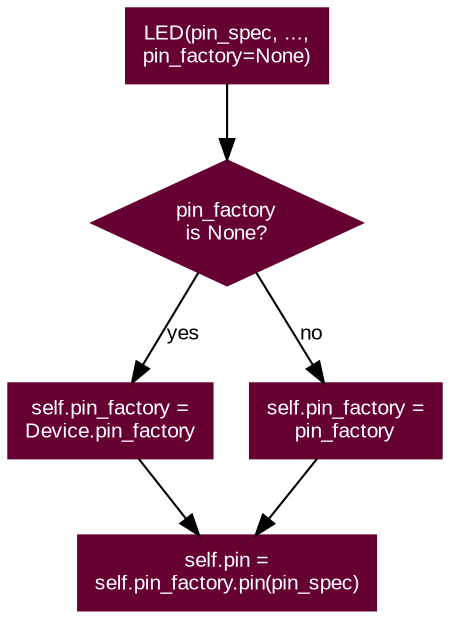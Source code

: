 /* vim: set et sw=4 sts=4: */

digraph device_pins {
    graph [rankdir=TB];
    node [shape=rect, style=filled, color="#660033", fontname=Arial, fontcolor="#ffffff", fontsize=10];
    edge [fontname=Arial, fontsize=10];

    constructor [label="LED(pin_spec, ...,\npin_factory=None)"];
    pin_factory_kwarg [shape=diamond,label="pin_factory\nis None?"];
    default_factory [label="self.pin_factory =\nDevice.pin_factory"];
    override_factory [label="self.pin_factory =\npin_factory"];
    factory_pin [label="self.pin =\nself.pin_factory.pin(pin_spec)"];

    constructor->pin_factory_kwarg;
    pin_factory_kwarg->default_factory [label="yes"];
    pin_factory_kwarg->override_factory [label="no"];
    default_factory->factory_pin;
    override_factory->factory_pin;
}
